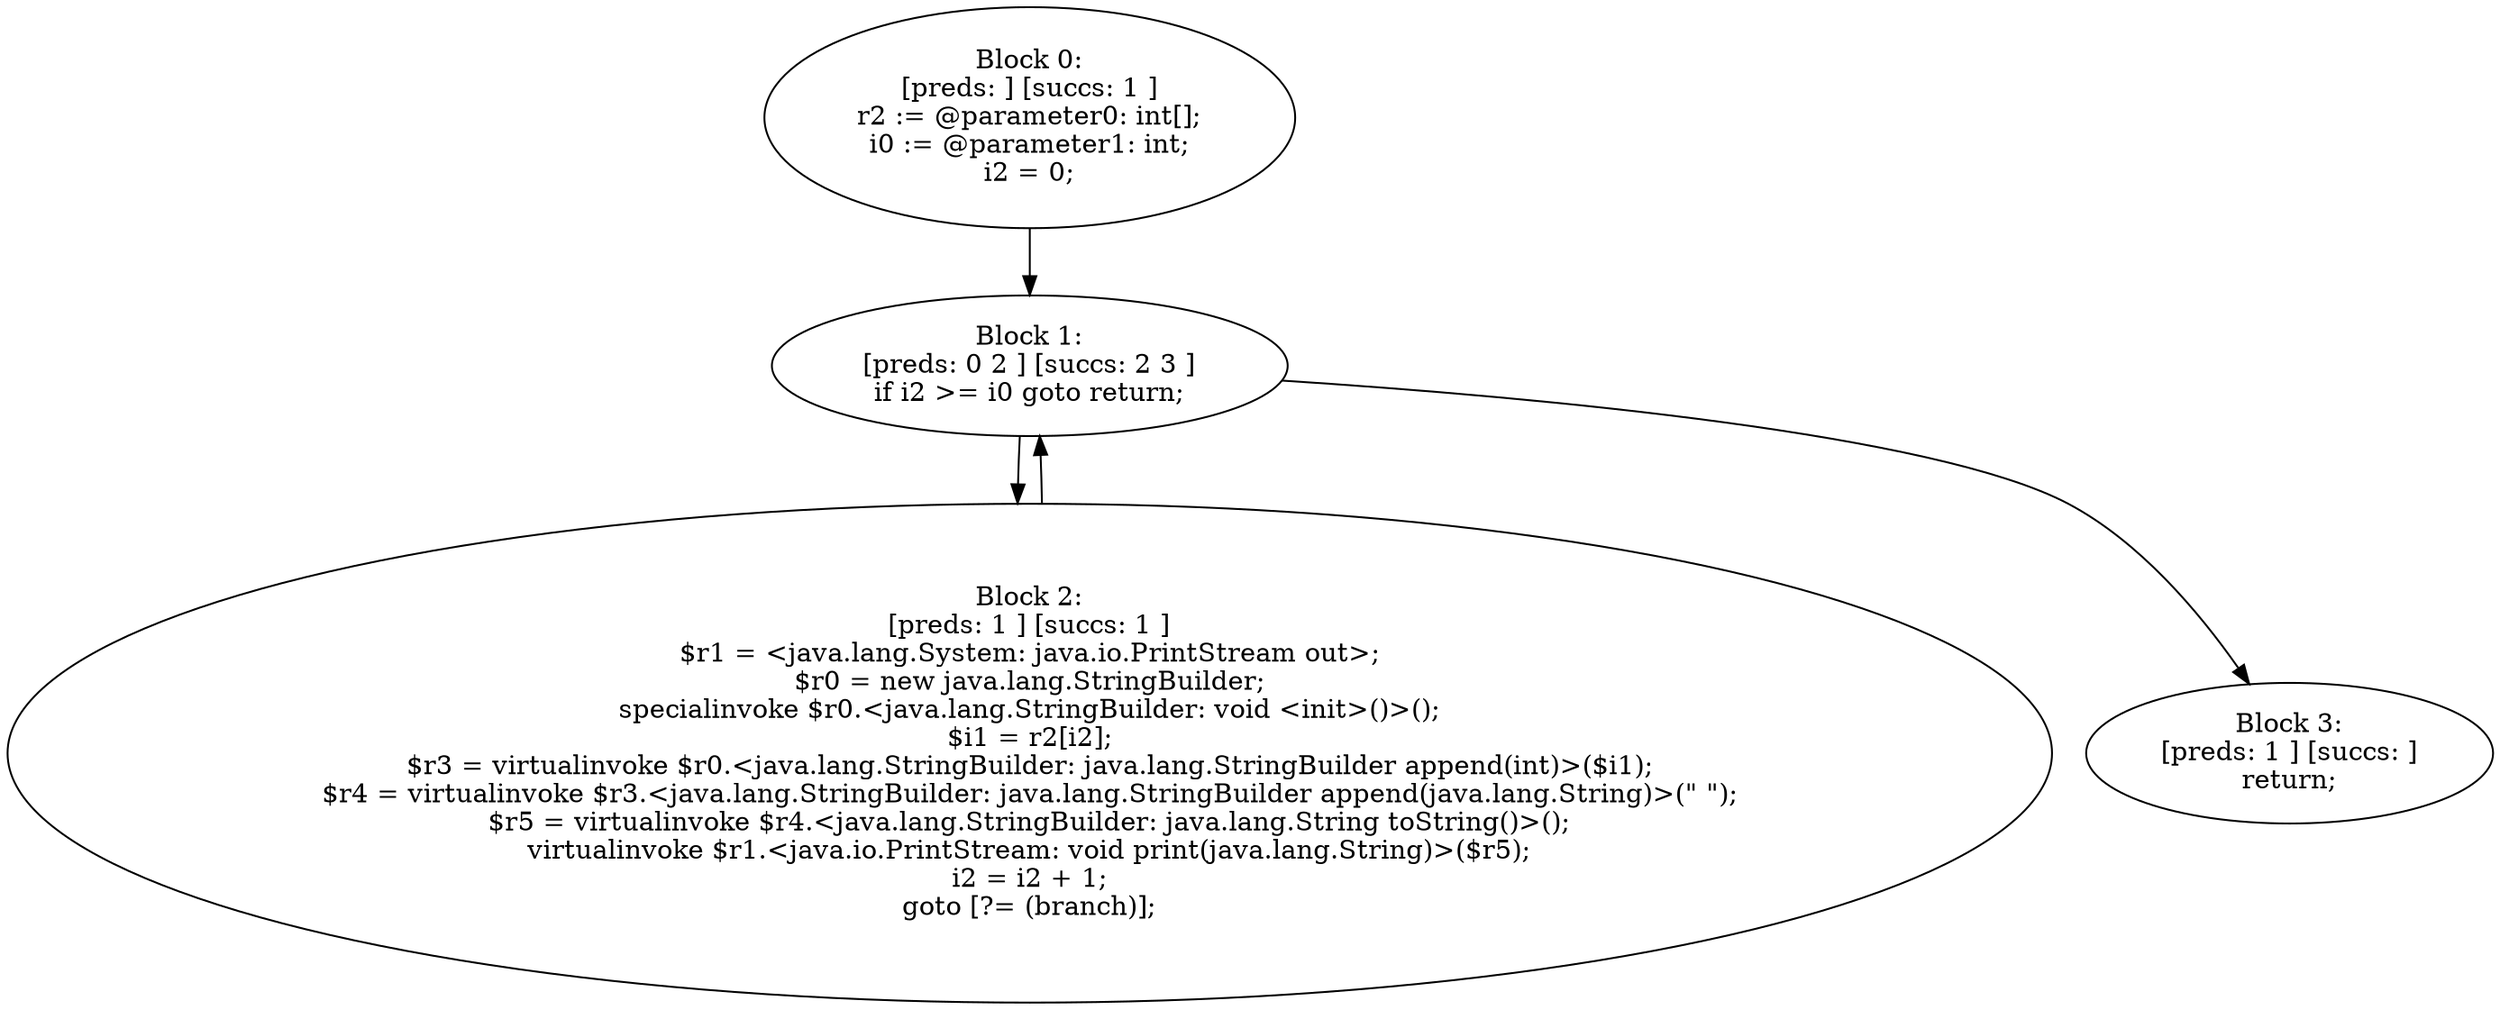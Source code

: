 digraph "unitGraph" {
    "Block 0:
[preds: ] [succs: 1 ]
r2 := @parameter0: int[];
i0 := @parameter1: int;
i2 = 0;
"
    "Block 1:
[preds: 0 2 ] [succs: 2 3 ]
if i2 >= i0 goto return;
"
    "Block 2:
[preds: 1 ] [succs: 1 ]
$r1 = <java.lang.System: java.io.PrintStream out>;
$r0 = new java.lang.StringBuilder;
specialinvoke $r0.<java.lang.StringBuilder: void <init>()>();
$i1 = r2[i2];
$r3 = virtualinvoke $r0.<java.lang.StringBuilder: java.lang.StringBuilder append(int)>($i1);
$r4 = virtualinvoke $r3.<java.lang.StringBuilder: java.lang.StringBuilder append(java.lang.String)>(\" \");
$r5 = virtualinvoke $r4.<java.lang.StringBuilder: java.lang.String toString()>();
virtualinvoke $r1.<java.io.PrintStream: void print(java.lang.String)>($r5);
i2 = i2 + 1;
goto [?= (branch)];
"
    "Block 3:
[preds: 1 ] [succs: ]
return;
"
    "Block 0:
[preds: ] [succs: 1 ]
r2 := @parameter0: int[];
i0 := @parameter1: int;
i2 = 0;
"->"Block 1:
[preds: 0 2 ] [succs: 2 3 ]
if i2 >= i0 goto return;
";
    "Block 1:
[preds: 0 2 ] [succs: 2 3 ]
if i2 >= i0 goto return;
"->"Block 2:
[preds: 1 ] [succs: 1 ]
$r1 = <java.lang.System: java.io.PrintStream out>;
$r0 = new java.lang.StringBuilder;
specialinvoke $r0.<java.lang.StringBuilder: void <init>()>();
$i1 = r2[i2];
$r3 = virtualinvoke $r0.<java.lang.StringBuilder: java.lang.StringBuilder append(int)>($i1);
$r4 = virtualinvoke $r3.<java.lang.StringBuilder: java.lang.StringBuilder append(java.lang.String)>(\" \");
$r5 = virtualinvoke $r4.<java.lang.StringBuilder: java.lang.String toString()>();
virtualinvoke $r1.<java.io.PrintStream: void print(java.lang.String)>($r5);
i2 = i2 + 1;
goto [?= (branch)];
";
    "Block 1:
[preds: 0 2 ] [succs: 2 3 ]
if i2 >= i0 goto return;
"->"Block 3:
[preds: 1 ] [succs: ]
return;
";
    "Block 2:
[preds: 1 ] [succs: 1 ]
$r1 = <java.lang.System: java.io.PrintStream out>;
$r0 = new java.lang.StringBuilder;
specialinvoke $r0.<java.lang.StringBuilder: void <init>()>();
$i1 = r2[i2];
$r3 = virtualinvoke $r0.<java.lang.StringBuilder: java.lang.StringBuilder append(int)>($i1);
$r4 = virtualinvoke $r3.<java.lang.StringBuilder: java.lang.StringBuilder append(java.lang.String)>(\" \");
$r5 = virtualinvoke $r4.<java.lang.StringBuilder: java.lang.String toString()>();
virtualinvoke $r1.<java.io.PrintStream: void print(java.lang.String)>($r5);
i2 = i2 + 1;
goto [?= (branch)];
"->"Block 1:
[preds: 0 2 ] [succs: 2 3 ]
if i2 >= i0 goto return;
";
}
